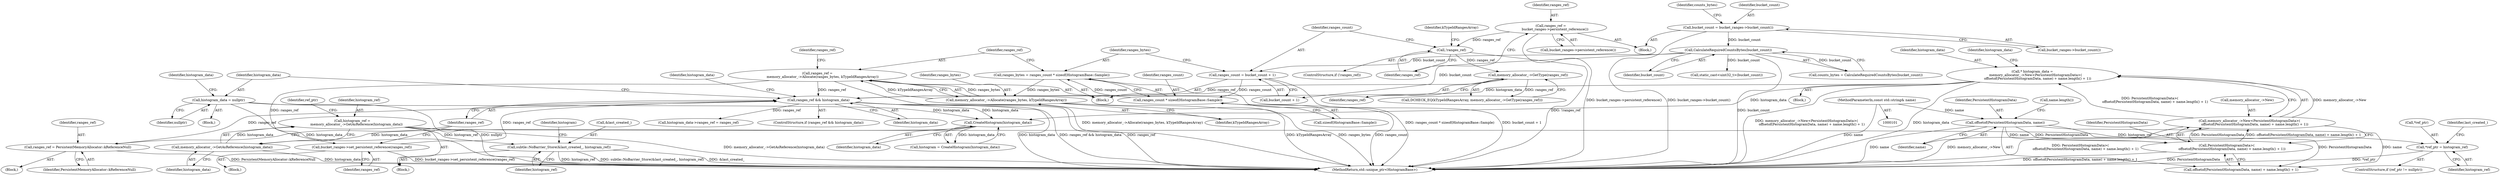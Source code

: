 digraph "0_Chrome_3f38b2253b19f9f9595f79fb92bfb5077e7b1959_0@API" {
"1000319" [label="(Call,histogram_ref =\n        memory_allocator_->GetAsReference(histogram_data))"];
"1000321" [label="(Call,memory_allocator_->GetAsReference(histogram_data))"];
"1000300" [label="(Call,CreateHistogram(histogram_data))"];
"1000258" [label="(Call,ranges_ref && histogram_data)"];
"1000202" [label="(Call,ranges_ref =\n          memory_allocator_->Allocate(ranges_bytes, kTypeIdRangesArray))"];
"1000204" [label="(Call,memory_allocator_->Allocate(ranges_bytes, kTypeIdRangesArray))"];
"1000196" [label="(Call,ranges_bytes = ranges_count * sizeof(HistogramBase::Sample))"];
"1000198" [label="(Call,ranges_count * sizeof(HistogramBase::Sample))"];
"1000190" [label="(Call,ranges_count = bucket_count + 1)"];
"1000168" [label="(Call,CalculateRequiredCountsBytes(bucket_count))"];
"1000162" [label="(Call,bucket_count = bucket_ranges->bucket_count())"];
"1000243" [label="(Call,bucket_ranges->set_persistent_reference(ranges_ref))"];
"1000255" [label="(Call,memory_allocator_->GetType(ranges_ref))"];
"1000186" [label="(Call,!ranges_ref)"];
"1000182" [label="(Call,ranges_ref =\n        bucket_ranges->persistent_reference())"];
"1000248" [label="(Call,ranges_ref = PersistentMemoryAllocator::kReferenceNull)"];
"1000118" [label="(Call,* histogram_data =\n      memory_allocator_->New<PersistentHistogramData>(\n          offsetof(PersistentHistogramData, name) + name.length() + 1))"];
"1000120" [label="(Call,memory_allocator_->New<PersistentHistogramData>(\n          offsetof(PersistentHistogramData, name) + name.length() + 1))"];
"1000124" [label="(Call,PersistentHistogramData>(\n          offsetof(PersistentHistogramData, name) + name.length() + 1))"];
"1000127" [label="(Call,offsetof(PersistentHistogramData, name))"];
"1000103" [label="(MethodParameterIn,const std::string& name)"];
"1000291" [label="(Call,histogram_data = nullptr)"];
"1000327" [label="(Call,*ref_ptr = histogram_ref)"];
"1000331" [label="(Call,subtle::NoBarrier_Store(&last_created_, histogram_ref))"];
"1000204" [label="(Call,memory_allocator_->Allocate(ranges_bytes, kTypeIdRangesArray))"];
"1000124" [label="(Call,PersistentHistogramData>(\n          offsetof(PersistentHistogramData, name) + name.length() + 1))"];
"1000226" [label="(Block,)"];
"1000279" [label="(Call,histogram_data->ranges_ref = ranges_ref)"];
"1000134" [label="(Identifier,histogram_data)"];
"1000118" [label="(Call,* histogram_data =\n      memory_allocator_->New<PersistentHistogramData>(\n          offsetof(PersistentHistogramData, name) + name.length() + 1))"];
"1000203" [label="(Identifier,ranges_ref)"];
"1000264" [label="(Identifier,histogram_data)"];
"1000166" [label="(Call,counts_bytes = CalculateRequiredCountsBytes(bucket_count))"];
"1000257" [label="(ControlStructure,if (ranges_ref && histogram_data))"];
"1000187" [label="(Identifier,ranges_ref)"];
"1000250" [label="(Identifier,PersistentMemoryAllocator::kReferenceNull)"];
"1000129" [label="(Identifier,name)"];
"1000183" [label="(Identifier,ranges_ref)"];
"1000127" [label="(Call,offsetof(PersistentHistogramData, name))"];
"1000301" [label="(Identifier,histogram_data)"];
"1000332" [label="(Call,&last_created_)"];
"1000260" [label="(Identifier,histogram_data)"];
"1000298" [label="(Call,histogram = CreateHistogram(histogram_data))"];
"1000109" [label="(Block,)"];
"1000325" [label="(Identifier,ref_ptr)"];
"1000188" [label="(Block,)"];
"1000246" [label="(Block,)"];
"1000322" [label="(Identifier,histogram_data)"];
"1000131" [label="(Call,name.length())"];
"1000185" [label="(ControlStructure,if (!ranges_ref))"];
"1000199" [label="(Identifier,ranges_count)"];
"1000258" [label="(Call,ranges_ref && histogram_data)"];
"1000330" [label="(Identifier,histogram_ref)"];
"1000336" [label="(Identifier,histogram)"];
"1000168" [label="(Call,CalculateRequiredCountsBytes(bucket_count))"];
"1000253" [label="(Call,DCHECK_EQ(kTypeIdRangesArray, memory_allocator_->GetType(ranges_ref)))"];
"1000333" [label="(Identifier,last_created_)"];
"1000119" [label="(Identifier,histogram_data)"];
"1000198" [label="(Call,ranges_count * sizeof(HistogramBase::Sample))"];
"1000191" [label="(Identifier,ranges_count)"];
"1000120" [label="(Call,memory_allocator_->New<PersistentHistogramData>(\n          offsetof(PersistentHistogramData, name) + name.length() + 1))"];
"1000162" [label="(Call,bucket_count = bucket_ranges->bucket_count())"];
"1000327" [label="(Call,*ref_ptr = histogram_ref)"];
"1000259" [label="(Identifier,ranges_ref)"];
"1000323" [label="(ControlStructure,if (ref_ptr != nullptr))"];
"1000300" [label="(Call,CreateHistogram(histogram_data))"];
"1000334" [label="(Identifier,histogram_ref)"];
"1000169" [label="(Identifier,bucket_count)"];
"1000190" [label="(Call,ranges_count = bucket_count + 1)"];
"1000254" [label="(Identifier,kTypeIdRangesArray)"];
"1000291" [label="(Call,histogram_data = nullptr)"];
"1000200" [label="(Call,sizeof(HistogramBase::Sample))"];
"1000186" [label="(Call,!ranges_ref)"];
"1000184" [label="(Call,bucket_ranges->persistent_reference())"];
"1000292" [label="(Identifier,histogram_data)"];
"1000197" [label="(Identifier,ranges_bytes)"];
"1000126" [label="(Call,offsetof(PersistentHistogramData, name) + name.length() + 1)"];
"1000248" [label="(Call,ranges_ref = PersistentMemoryAllocator::kReferenceNull)"];
"1000244" [label="(Identifier,ranges_ref)"];
"1000121" [label="(Call,memory_allocator_->New)"];
"1000290" [label="(Block,)"];
"1000196" [label="(Call,ranges_bytes = ranges_count * sizeof(HistogramBase::Sample))"];
"1000163" [label="(Identifier,bucket_count)"];
"1000293" [label="(Identifier,nullptr)"];
"1000276" [label="(Call,static_cast<uint32_t>(bucket_count))"];
"1000320" [label="(Identifier,histogram_ref)"];
"1000255" [label="(Call,memory_allocator_->GetType(ranges_ref))"];
"1000192" [label="(Call,bucket_count + 1)"];
"1000128" [label="(Identifier,PersistentHistogramData)"];
"1000321" [label="(Call,memory_allocator_->GetAsReference(histogram_data))"];
"1000295" [label="(Identifier,histogram_data)"];
"1000296" [label="(Block,)"];
"1000125" [label="(Identifier,PersistentHistogramData)"];
"1000164" [label="(Call,bucket_ranges->bucket_count())"];
"1000182" [label="(Call,ranges_ref =\n        bucket_ranges->persistent_reference())"];
"1000256" [label="(Identifier,ranges_ref)"];
"1000205" [label="(Identifier,ranges_bytes)"];
"1000328" [label="(Call,*ref_ptr)"];
"1000249" [label="(Identifier,ranges_ref)"];
"1000103" [label="(MethodParameterIn,const std::string& name)"];
"1000373" [label="(MethodReturn,std::unique_ptr<HistogramBase>)"];
"1000206" [label="(Identifier,kTypeIdRangesArray)"];
"1000331" [label="(Call,subtle::NoBarrier_Store(&last_created_, histogram_ref))"];
"1000319" [label="(Call,histogram_ref =\n        memory_allocator_->GetAsReference(histogram_data))"];
"1000243" [label="(Call,bucket_ranges->set_persistent_reference(ranges_ref))"];
"1000208" [label="(Identifier,ranges_ref)"];
"1000160" [label="(Block,)"];
"1000202" [label="(Call,ranges_ref =\n          memory_allocator_->Allocate(ranges_bytes, kTypeIdRangesArray))"];
"1000167" [label="(Identifier,counts_bytes)"];
"1000319" -> "1000296"  [label="AST: "];
"1000319" -> "1000321"  [label="CFG: "];
"1000320" -> "1000319"  [label="AST: "];
"1000321" -> "1000319"  [label="AST: "];
"1000325" -> "1000319"  [label="CFG: "];
"1000319" -> "1000373"  [label="DDG: memory_allocator_->GetAsReference(histogram_data)"];
"1000321" -> "1000319"  [label="DDG: histogram_data"];
"1000319" -> "1000327"  [label="DDG: histogram_ref"];
"1000319" -> "1000331"  [label="DDG: histogram_ref"];
"1000321" -> "1000322"  [label="CFG: "];
"1000322" -> "1000321"  [label="AST: "];
"1000321" -> "1000373"  [label="DDG: histogram_data"];
"1000300" -> "1000321"  [label="DDG: histogram_data"];
"1000300" -> "1000298"  [label="AST: "];
"1000300" -> "1000301"  [label="CFG: "];
"1000301" -> "1000300"  [label="AST: "];
"1000298" -> "1000300"  [label="CFG: "];
"1000300" -> "1000298"  [label="DDG: histogram_data"];
"1000258" -> "1000300"  [label="DDG: histogram_data"];
"1000291" -> "1000300"  [label="DDG: histogram_data"];
"1000118" -> "1000300"  [label="DDG: histogram_data"];
"1000258" -> "1000257"  [label="AST: "];
"1000258" -> "1000259"  [label="CFG: "];
"1000258" -> "1000260"  [label="CFG: "];
"1000259" -> "1000258"  [label="AST: "];
"1000260" -> "1000258"  [label="AST: "];
"1000264" -> "1000258"  [label="CFG: "];
"1000292" -> "1000258"  [label="CFG: "];
"1000258" -> "1000373"  [label="DDG: ranges_ref"];
"1000258" -> "1000373"  [label="DDG: histogram_data"];
"1000258" -> "1000373"  [label="DDG: ranges_ref && histogram_data"];
"1000202" -> "1000258"  [label="DDG: ranges_ref"];
"1000243" -> "1000258"  [label="DDG: ranges_ref"];
"1000255" -> "1000258"  [label="DDG: ranges_ref"];
"1000248" -> "1000258"  [label="DDG: ranges_ref"];
"1000118" -> "1000258"  [label="DDG: histogram_data"];
"1000258" -> "1000279"  [label="DDG: ranges_ref"];
"1000202" -> "1000188"  [label="AST: "];
"1000202" -> "1000204"  [label="CFG: "];
"1000203" -> "1000202"  [label="AST: "];
"1000204" -> "1000202"  [label="AST: "];
"1000208" -> "1000202"  [label="CFG: "];
"1000202" -> "1000373"  [label="DDG: memory_allocator_->Allocate(ranges_bytes, kTypeIdRangesArray)"];
"1000204" -> "1000202"  [label="DDG: ranges_bytes"];
"1000204" -> "1000202"  [label="DDG: kTypeIdRangesArray"];
"1000202" -> "1000243"  [label="DDG: ranges_ref"];
"1000204" -> "1000206"  [label="CFG: "];
"1000205" -> "1000204"  [label="AST: "];
"1000206" -> "1000204"  [label="AST: "];
"1000204" -> "1000373"  [label="DDG: kTypeIdRangesArray"];
"1000204" -> "1000373"  [label="DDG: ranges_bytes"];
"1000196" -> "1000204"  [label="DDG: ranges_bytes"];
"1000196" -> "1000188"  [label="AST: "];
"1000196" -> "1000198"  [label="CFG: "];
"1000197" -> "1000196"  [label="AST: "];
"1000198" -> "1000196"  [label="AST: "];
"1000203" -> "1000196"  [label="CFG: "];
"1000196" -> "1000373"  [label="DDG: ranges_count * sizeof(HistogramBase::Sample)"];
"1000198" -> "1000196"  [label="DDG: ranges_count"];
"1000198" -> "1000200"  [label="CFG: "];
"1000199" -> "1000198"  [label="AST: "];
"1000200" -> "1000198"  [label="AST: "];
"1000198" -> "1000373"  [label="DDG: ranges_count"];
"1000190" -> "1000198"  [label="DDG: ranges_count"];
"1000190" -> "1000188"  [label="AST: "];
"1000190" -> "1000192"  [label="CFG: "];
"1000191" -> "1000190"  [label="AST: "];
"1000192" -> "1000190"  [label="AST: "];
"1000197" -> "1000190"  [label="CFG: "];
"1000190" -> "1000373"  [label="DDG: bucket_count + 1"];
"1000168" -> "1000190"  [label="DDG: bucket_count"];
"1000168" -> "1000166"  [label="AST: "];
"1000168" -> "1000169"  [label="CFG: "];
"1000169" -> "1000168"  [label="AST: "];
"1000166" -> "1000168"  [label="CFG: "];
"1000168" -> "1000373"  [label="DDG: bucket_count"];
"1000168" -> "1000166"  [label="DDG: bucket_count"];
"1000162" -> "1000168"  [label="DDG: bucket_count"];
"1000168" -> "1000192"  [label="DDG: bucket_count"];
"1000168" -> "1000276"  [label="DDG: bucket_count"];
"1000162" -> "1000160"  [label="AST: "];
"1000162" -> "1000164"  [label="CFG: "];
"1000163" -> "1000162"  [label="AST: "];
"1000164" -> "1000162"  [label="AST: "];
"1000167" -> "1000162"  [label="CFG: "];
"1000162" -> "1000373"  [label="DDG: bucket_ranges->bucket_count()"];
"1000243" -> "1000226"  [label="AST: "];
"1000243" -> "1000244"  [label="CFG: "];
"1000244" -> "1000243"  [label="AST: "];
"1000259" -> "1000243"  [label="CFG: "];
"1000243" -> "1000373"  [label="DDG: bucket_ranges->set_persistent_reference(ranges_ref)"];
"1000255" -> "1000253"  [label="AST: "];
"1000255" -> "1000256"  [label="CFG: "];
"1000256" -> "1000255"  [label="AST: "];
"1000253" -> "1000255"  [label="CFG: "];
"1000255" -> "1000253"  [label="DDG: ranges_ref"];
"1000186" -> "1000255"  [label="DDG: ranges_ref"];
"1000186" -> "1000185"  [label="AST: "];
"1000186" -> "1000187"  [label="CFG: "];
"1000187" -> "1000186"  [label="AST: "];
"1000191" -> "1000186"  [label="CFG: "];
"1000254" -> "1000186"  [label="CFG: "];
"1000186" -> "1000373"  [label="DDG: !ranges_ref"];
"1000182" -> "1000186"  [label="DDG: ranges_ref"];
"1000182" -> "1000160"  [label="AST: "];
"1000182" -> "1000184"  [label="CFG: "];
"1000183" -> "1000182"  [label="AST: "];
"1000184" -> "1000182"  [label="AST: "];
"1000187" -> "1000182"  [label="CFG: "];
"1000182" -> "1000373"  [label="DDG: bucket_ranges->persistent_reference()"];
"1000248" -> "1000246"  [label="AST: "];
"1000248" -> "1000250"  [label="CFG: "];
"1000249" -> "1000248"  [label="AST: "];
"1000250" -> "1000248"  [label="AST: "];
"1000259" -> "1000248"  [label="CFG: "];
"1000248" -> "1000373"  [label="DDG: PersistentMemoryAllocator::kReferenceNull"];
"1000118" -> "1000109"  [label="AST: "];
"1000118" -> "1000120"  [label="CFG: "];
"1000119" -> "1000118"  [label="AST: "];
"1000120" -> "1000118"  [label="AST: "];
"1000134" -> "1000118"  [label="CFG: "];
"1000118" -> "1000373"  [label="DDG: memory_allocator_->New<PersistentHistogramData>(\n          offsetof(PersistentHistogramData, name) + name.length() + 1)"];
"1000118" -> "1000373"  [label="DDG: histogram_data"];
"1000120" -> "1000118"  [label="DDG: memory_allocator_->New"];
"1000120" -> "1000118"  [label="DDG: PersistentHistogramData>(\n          offsetof(PersistentHistogramData, name) + name.length() + 1)"];
"1000120" -> "1000124"  [label="CFG: "];
"1000121" -> "1000120"  [label="AST: "];
"1000124" -> "1000120"  [label="AST: "];
"1000120" -> "1000373"  [label="DDG: memory_allocator_->New"];
"1000120" -> "1000373"  [label="DDG: PersistentHistogramData>(\n          offsetof(PersistentHistogramData, name) + name.length() + 1)"];
"1000124" -> "1000120"  [label="DDG: PersistentHistogramData"];
"1000124" -> "1000120"  [label="DDG: offsetof(PersistentHistogramData, name) + name.length() + 1"];
"1000124" -> "1000126"  [label="CFG: "];
"1000125" -> "1000124"  [label="AST: "];
"1000126" -> "1000124"  [label="AST: "];
"1000124" -> "1000373"  [label="DDG: offsetof(PersistentHistogramData, name) + name.length() + 1"];
"1000124" -> "1000373"  [label="DDG: PersistentHistogramData"];
"1000127" -> "1000124"  [label="DDG: PersistentHistogramData"];
"1000127" -> "1000124"  [label="DDG: name"];
"1000127" -> "1000126"  [label="AST: "];
"1000127" -> "1000129"  [label="CFG: "];
"1000128" -> "1000127"  [label="AST: "];
"1000129" -> "1000127"  [label="AST: "];
"1000131" -> "1000127"  [label="CFG: "];
"1000127" -> "1000373"  [label="DDG: name"];
"1000127" -> "1000126"  [label="DDG: PersistentHistogramData"];
"1000127" -> "1000126"  [label="DDG: name"];
"1000103" -> "1000127"  [label="DDG: name"];
"1000103" -> "1000101"  [label="AST: "];
"1000103" -> "1000373"  [label="DDG: name"];
"1000291" -> "1000290"  [label="AST: "];
"1000291" -> "1000293"  [label="CFG: "];
"1000292" -> "1000291"  [label="AST: "];
"1000293" -> "1000291"  [label="AST: "];
"1000295" -> "1000291"  [label="CFG: "];
"1000291" -> "1000373"  [label="DDG: histogram_data"];
"1000291" -> "1000373"  [label="DDG: nullptr"];
"1000327" -> "1000323"  [label="AST: "];
"1000327" -> "1000330"  [label="CFG: "];
"1000328" -> "1000327"  [label="AST: "];
"1000330" -> "1000327"  [label="AST: "];
"1000333" -> "1000327"  [label="CFG: "];
"1000327" -> "1000373"  [label="DDG: *ref_ptr"];
"1000331" -> "1000296"  [label="AST: "];
"1000331" -> "1000334"  [label="CFG: "];
"1000332" -> "1000331"  [label="AST: "];
"1000334" -> "1000331"  [label="AST: "];
"1000336" -> "1000331"  [label="CFG: "];
"1000331" -> "1000373"  [label="DDG: histogram_ref"];
"1000331" -> "1000373"  [label="DDG: subtle::NoBarrier_Store(&last_created_, histogram_ref)"];
"1000331" -> "1000373"  [label="DDG: &last_created_"];
}
